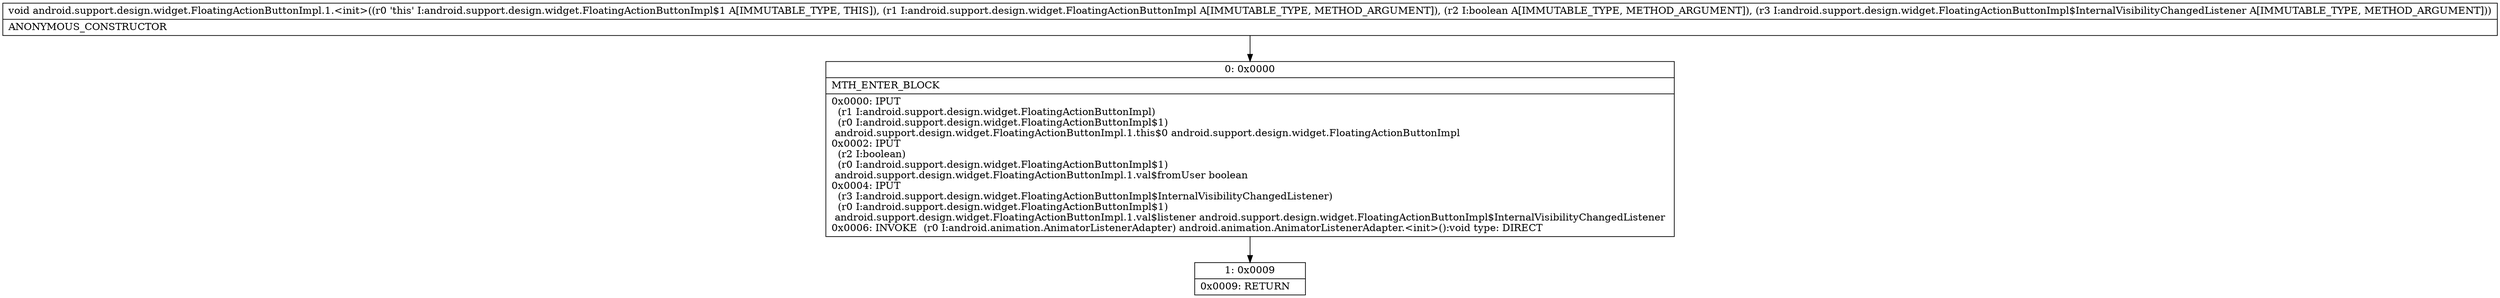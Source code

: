 digraph "CFG forandroid.support.design.widget.FloatingActionButtonImpl.1.\<init\>(Landroid\/support\/design\/widget\/FloatingActionButtonImpl;ZLandroid\/support\/design\/widget\/FloatingActionButtonImpl$InternalVisibilityChangedListener;)V" {
Node_0 [shape=record,label="{0\:\ 0x0000|MTH_ENTER_BLOCK\l|0x0000: IPUT  \l  (r1 I:android.support.design.widget.FloatingActionButtonImpl)\l  (r0 I:android.support.design.widget.FloatingActionButtonImpl$1)\l android.support.design.widget.FloatingActionButtonImpl.1.this$0 android.support.design.widget.FloatingActionButtonImpl \l0x0002: IPUT  \l  (r2 I:boolean)\l  (r0 I:android.support.design.widget.FloatingActionButtonImpl$1)\l android.support.design.widget.FloatingActionButtonImpl.1.val$fromUser boolean \l0x0004: IPUT  \l  (r3 I:android.support.design.widget.FloatingActionButtonImpl$InternalVisibilityChangedListener)\l  (r0 I:android.support.design.widget.FloatingActionButtonImpl$1)\l android.support.design.widget.FloatingActionButtonImpl.1.val$listener android.support.design.widget.FloatingActionButtonImpl$InternalVisibilityChangedListener \l0x0006: INVOKE  (r0 I:android.animation.AnimatorListenerAdapter) android.animation.AnimatorListenerAdapter.\<init\>():void type: DIRECT \l}"];
Node_1 [shape=record,label="{1\:\ 0x0009|0x0009: RETURN   \l}"];
MethodNode[shape=record,label="{void android.support.design.widget.FloatingActionButtonImpl.1.\<init\>((r0 'this' I:android.support.design.widget.FloatingActionButtonImpl$1 A[IMMUTABLE_TYPE, THIS]), (r1 I:android.support.design.widget.FloatingActionButtonImpl A[IMMUTABLE_TYPE, METHOD_ARGUMENT]), (r2 I:boolean A[IMMUTABLE_TYPE, METHOD_ARGUMENT]), (r3 I:android.support.design.widget.FloatingActionButtonImpl$InternalVisibilityChangedListener A[IMMUTABLE_TYPE, METHOD_ARGUMENT]))  | ANONYMOUS_CONSTRUCTOR\l}"];
MethodNode -> Node_0;
Node_0 -> Node_1;
}

